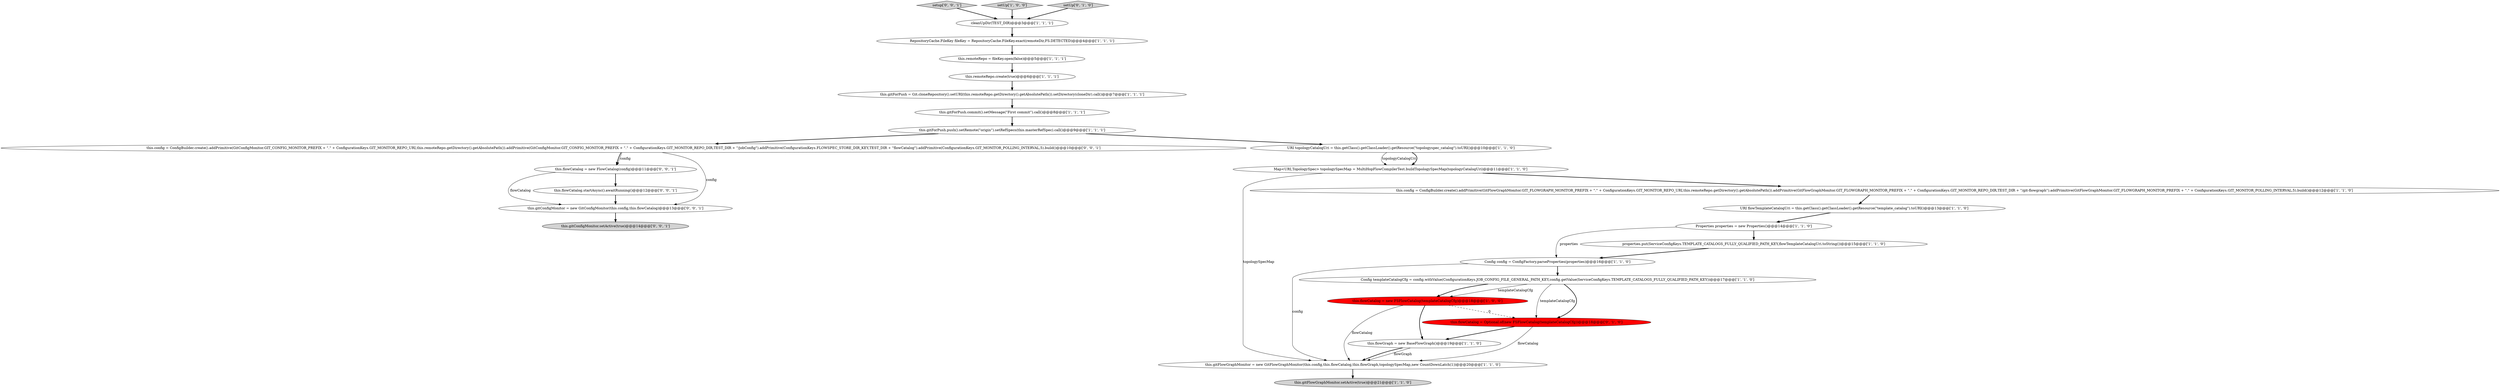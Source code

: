 digraph {
18 [style = filled, label = "this.gitForPush.push().setRemote(\"origin\").setRefSpecs(this.masterRefSpec).call()@@@9@@@['1', '1', '1']", fillcolor = white, shape = ellipse image = "AAA0AAABBB1BBB"];
15 [style = filled, label = "Config config = ConfigFactory.parseProperties(properties)@@@16@@@['1', '1', '0']", fillcolor = white, shape = ellipse image = "AAA0AAABBB1BBB"];
12 [style = filled, label = "Properties properties = new Properties()@@@14@@@['1', '1', '0']", fillcolor = white, shape = ellipse image = "AAA0AAABBB1BBB"];
14 [style = filled, label = "URI flowTemplateCatalogUri = this.getClass().getClassLoader().getResource(\"template_catalog\").toURI()@@@13@@@['1', '1', '0']", fillcolor = white, shape = ellipse image = "AAA0AAABBB1BBB"];
4 [style = filled, label = "Map<URI,TopologySpec> topologySpecMap = MultiHopFlowCompilerTest.buildTopologySpecMap(topologyCatalogUri)@@@11@@@['1', '1', '0']", fillcolor = white, shape = ellipse image = "AAA0AAABBB1BBB"];
19 [style = filled, label = "RepositoryCache.FileKey fileKey = RepositoryCache.FileKey.exact(remoteDir,FS.DETECTED)@@@4@@@['1', '1', '1']", fillcolor = white, shape = ellipse image = "AAA0AAABBB1BBB"];
2 [style = filled, label = "this.remoteRepo = fileKey.open(false)@@@5@@@['1', '1', '1']", fillcolor = white, shape = ellipse image = "AAA0AAABBB1BBB"];
9 [style = filled, label = "this.gitFlowGraphMonitor = new GitFlowGraphMonitor(this.config,this.flowCatalog,this.flowGraph,topologySpecMap,new CountDownLatch(1))@@@20@@@['1', '1', '0']", fillcolor = white, shape = ellipse image = "AAA0AAABBB1BBB"];
3 [style = filled, label = "this.flowGraph = new BaseFlowGraph()@@@19@@@['1', '1', '0']", fillcolor = white, shape = ellipse image = "AAA0AAABBB1BBB"];
26 [style = filled, label = "this.flowCatalog = new FlowCatalog(config)@@@11@@@['0', '0', '1']", fillcolor = white, shape = ellipse image = "AAA0AAABBB3BBB"];
8 [style = filled, label = "Config templateCatalogCfg = config.withValue(ConfigurationKeys.JOB_CONFIG_FILE_GENERAL_PATH_KEY,config.getValue(ServiceConfigKeys.TEMPLATE_CATALOGS_FULLY_QUALIFIED_PATH_KEY))@@@17@@@['1', '1', '0']", fillcolor = white, shape = ellipse image = "AAA0AAABBB1BBB"];
27 [style = filled, label = "this.gitConfigMonitor = new GitConfigMonitor(this.config,this.flowCatalog)@@@13@@@['0', '0', '1']", fillcolor = white, shape = ellipse image = "AAA0AAABBB3BBB"];
11 [style = filled, label = "this.remoteRepo.create(true)@@@6@@@['1', '1', '1']", fillcolor = white, shape = ellipse image = "AAA0AAABBB1BBB"];
13 [style = filled, label = "cleanUpDir(TEST_DIR)@@@3@@@['1', '1', '1']", fillcolor = white, shape = ellipse image = "AAA0AAABBB1BBB"];
24 [style = filled, label = "this.config = ConfigBuilder.create().addPrimitive(GitConfigMonitor.GIT_CONFIG_MONITOR_PREFIX + \".\" + ConfigurationKeys.GIT_MONITOR_REPO_URI,this.remoteRepo.getDirectory().getAbsolutePath()).addPrimitive(GitConfigMonitor.GIT_CONFIG_MONITOR_PREFIX + \".\" + ConfigurationKeys.GIT_MONITOR_REPO_DIR,TEST_DIR + \"/jobConfig\").addPrimitive(ConfigurationKeys.FLOWSPEC_STORE_DIR_KEY,TEST_DIR + \"flowCatalog\").addPrimitive(ConfigurationKeys.GIT_MONITOR_POLLING_INTERVAL,5).build()@@@10@@@['0', '0', '1']", fillcolor = white, shape = ellipse image = "AAA0AAABBB3BBB"];
17 [style = filled, label = "URI topologyCatalogUri = this.getClass().getClassLoader().getResource(\"topologyspec_catalog\").toURI()@@@10@@@['1', '1', '0']", fillcolor = white, shape = ellipse image = "AAA0AAABBB1BBB"];
1 [style = filled, label = "this.gitForPush = Git.cloneRepository().setURI(this.remoteRepo.getDirectory().getAbsolutePath()).setDirectory(cloneDir).call()@@@7@@@['1', '1', '1']", fillcolor = white, shape = ellipse image = "AAA0AAABBB1BBB"];
23 [style = filled, label = "setup['0', '0', '1']", fillcolor = lightgray, shape = diamond image = "AAA0AAABBB3BBB"];
22 [style = filled, label = "this.gitConfigMonitor.setActive(true)@@@14@@@['0', '0', '1']", fillcolor = lightgray, shape = ellipse image = "AAA0AAABBB3BBB"];
6 [style = filled, label = "properties.put(ServiceConfigKeys.TEMPLATE_CATALOGS_FULLY_QUALIFIED_PATH_KEY,flowTemplateCatalogUri.toString())@@@15@@@['1', '1', '0']", fillcolor = white, shape = ellipse image = "AAA0AAABBB1BBB"];
25 [style = filled, label = "this.flowCatalog.startAsync().awaitRunning()@@@12@@@['0', '0', '1']", fillcolor = white, shape = ellipse image = "AAA0AAABBB3BBB"];
7 [style = filled, label = "setUp['1', '0', '0']", fillcolor = lightgray, shape = diamond image = "AAA0AAABBB1BBB"];
20 [style = filled, label = "setUp['0', '1', '0']", fillcolor = lightgray, shape = diamond image = "AAA0AAABBB2BBB"];
0 [style = filled, label = "this.flowCatalog = new FSFlowCatalog(templateCatalogCfg)@@@18@@@['1', '0', '0']", fillcolor = red, shape = ellipse image = "AAA1AAABBB1BBB"];
21 [style = filled, label = "this.flowCatalog = Optional.of(new FSFlowCatalog(templateCatalogCfg))@@@18@@@['0', '1', '0']", fillcolor = red, shape = ellipse image = "AAA1AAABBB2BBB"];
5 [style = filled, label = "this.config = ConfigBuilder.create().addPrimitive(GitFlowGraphMonitor.GIT_FLOWGRAPH_MONITOR_PREFIX + \".\" + ConfigurationKeys.GIT_MONITOR_REPO_URI,this.remoteRepo.getDirectory().getAbsolutePath()).addPrimitive(GitFlowGraphMonitor.GIT_FLOWGRAPH_MONITOR_PREFIX + \".\" + ConfigurationKeys.GIT_MONITOR_REPO_DIR,TEST_DIR + \"/git-flowgraph\").addPrimitive(GitFlowGraphMonitor.GIT_FLOWGRAPH_MONITOR_PREFIX + \".\" + ConfigurationKeys.GIT_MONITOR_POLLING_INTERVAL,5).build()@@@12@@@['1', '1', '0']", fillcolor = white, shape = ellipse image = "AAA0AAABBB1BBB"];
16 [style = filled, label = "this.gitForPush.commit().setMessage(\"First commit\").call()@@@8@@@['1', '1', '1']", fillcolor = white, shape = ellipse image = "AAA0AAABBB1BBB"];
10 [style = filled, label = "this.gitFlowGraphMonitor.setActive(true)@@@21@@@['1', '1', '0']", fillcolor = lightgray, shape = ellipse image = "AAA0AAABBB1BBB"];
7->13 [style = bold, label=""];
0->3 [style = bold, label=""];
18->24 [style = bold, label=""];
16->18 [style = bold, label=""];
20->13 [style = bold, label=""];
11->1 [style = bold, label=""];
24->27 [style = solid, label="config"];
26->25 [style = bold, label=""];
18->17 [style = bold, label=""];
19->2 [style = bold, label=""];
15->9 [style = solid, label="config"];
5->14 [style = bold, label=""];
9->10 [style = bold, label=""];
0->9 [style = solid, label="flowCatalog"];
12->6 [style = bold, label=""];
27->22 [style = bold, label=""];
8->21 [style = solid, label="templateCatalogCfg"];
6->15 [style = bold, label=""];
8->0 [style = bold, label=""];
3->9 [style = bold, label=""];
25->27 [style = bold, label=""];
21->9 [style = solid, label="flowCatalog"];
24->26 [style = bold, label=""];
13->19 [style = bold, label=""];
12->15 [style = solid, label="properties"];
3->9 [style = solid, label="flowGraph"];
17->4 [style = solid, label="topologyCatalogUri"];
23->13 [style = bold, label=""];
1->16 [style = bold, label=""];
26->27 [style = solid, label="flowCatalog"];
0->21 [style = dashed, label="0"];
14->12 [style = bold, label=""];
8->21 [style = bold, label=""];
24->26 [style = solid, label="config"];
4->5 [style = bold, label=""];
8->0 [style = solid, label="templateCatalogCfg"];
2->11 [style = bold, label=""];
17->4 [style = bold, label=""];
15->8 [style = bold, label=""];
4->9 [style = solid, label="topologySpecMap"];
21->3 [style = bold, label=""];
}
